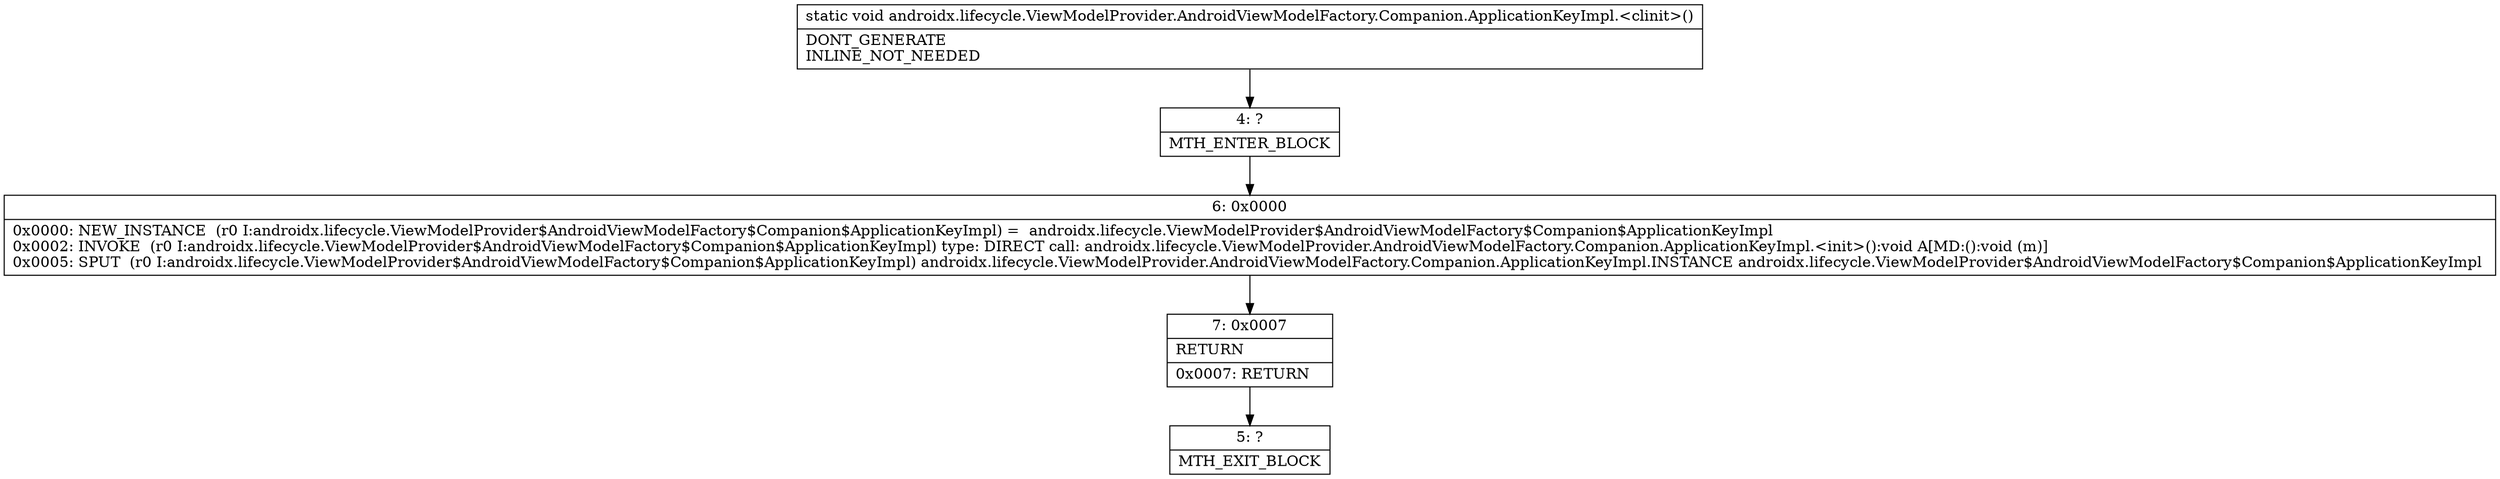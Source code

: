 digraph "CFG forandroidx.lifecycle.ViewModelProvider.AndroidViewModelFactory.Companion.ApplicationKeyImpl.\<clinit\>()V" {
Node_4 [shape=record,label="{4\:\ ?|MTH_ENTER_BLOCK\l}"];
Node_6 [shape=record,label="{6\:\ 0x0000|0x0000: NEW_INSTANCE  (r0 I:androidx.lifecycle.ViewModelProvider$AndroidViewModelFactory$Companion$ApplicationKeyImpl) =  androidx.lifecycle.ViewModelProvider$AndroidViewModelFactory$Companion$ApplicationKeyImpl \l0x0002: INVOKE  (r0 I:androidx.lifecycle.ViewModelProvider$AndroidViewModelFactory$Companion$ApplicationKeyImpl) type: DIRECT call: androidx.lifecycle.ViewModelProvider.AndroidViewModelFactory.Companion.ApplicationKeyImpl.\<init\>():void A[MD:():void (m)]\l0x0005: SPUT  (r0 I:androidx.lifecycle.ViewModelProvider$AndroidViewModelFactory$Companion$ApplicationKeyImpl) androidx.lifecycle.ViewModelProvider.AndroidViewModelFactory.Companion.ApplicationKeyImpl.INSTANCE androidx.lifecycle.ViewModelProvider$AndroidViewModelFactory$Companion$ApplicationKeyImpl \l}"];
Node_7 [shape=record,label="{7\:\ 0x0007|RETURN\l|0x0007: RETURN   \l}"];
Node_5 [shape=record,label="{5\:\ ?|MTH_EXIT_BLOCK\l}"];
MethodNode[shape=record,label="{static void androidx.lifecycle.ViewModelProvider.AndroidViewModelFactory.Companion.ApplicationKeyImpl.\<clinit\>()  | DONT_GENERATE\lINLINE_NOT_NEEDED\l}"];
MethodNode -> Node_4;Node_4 -> Node_6;
Node_6 -> Node_7;
Node_7 -> Node_5;
}

